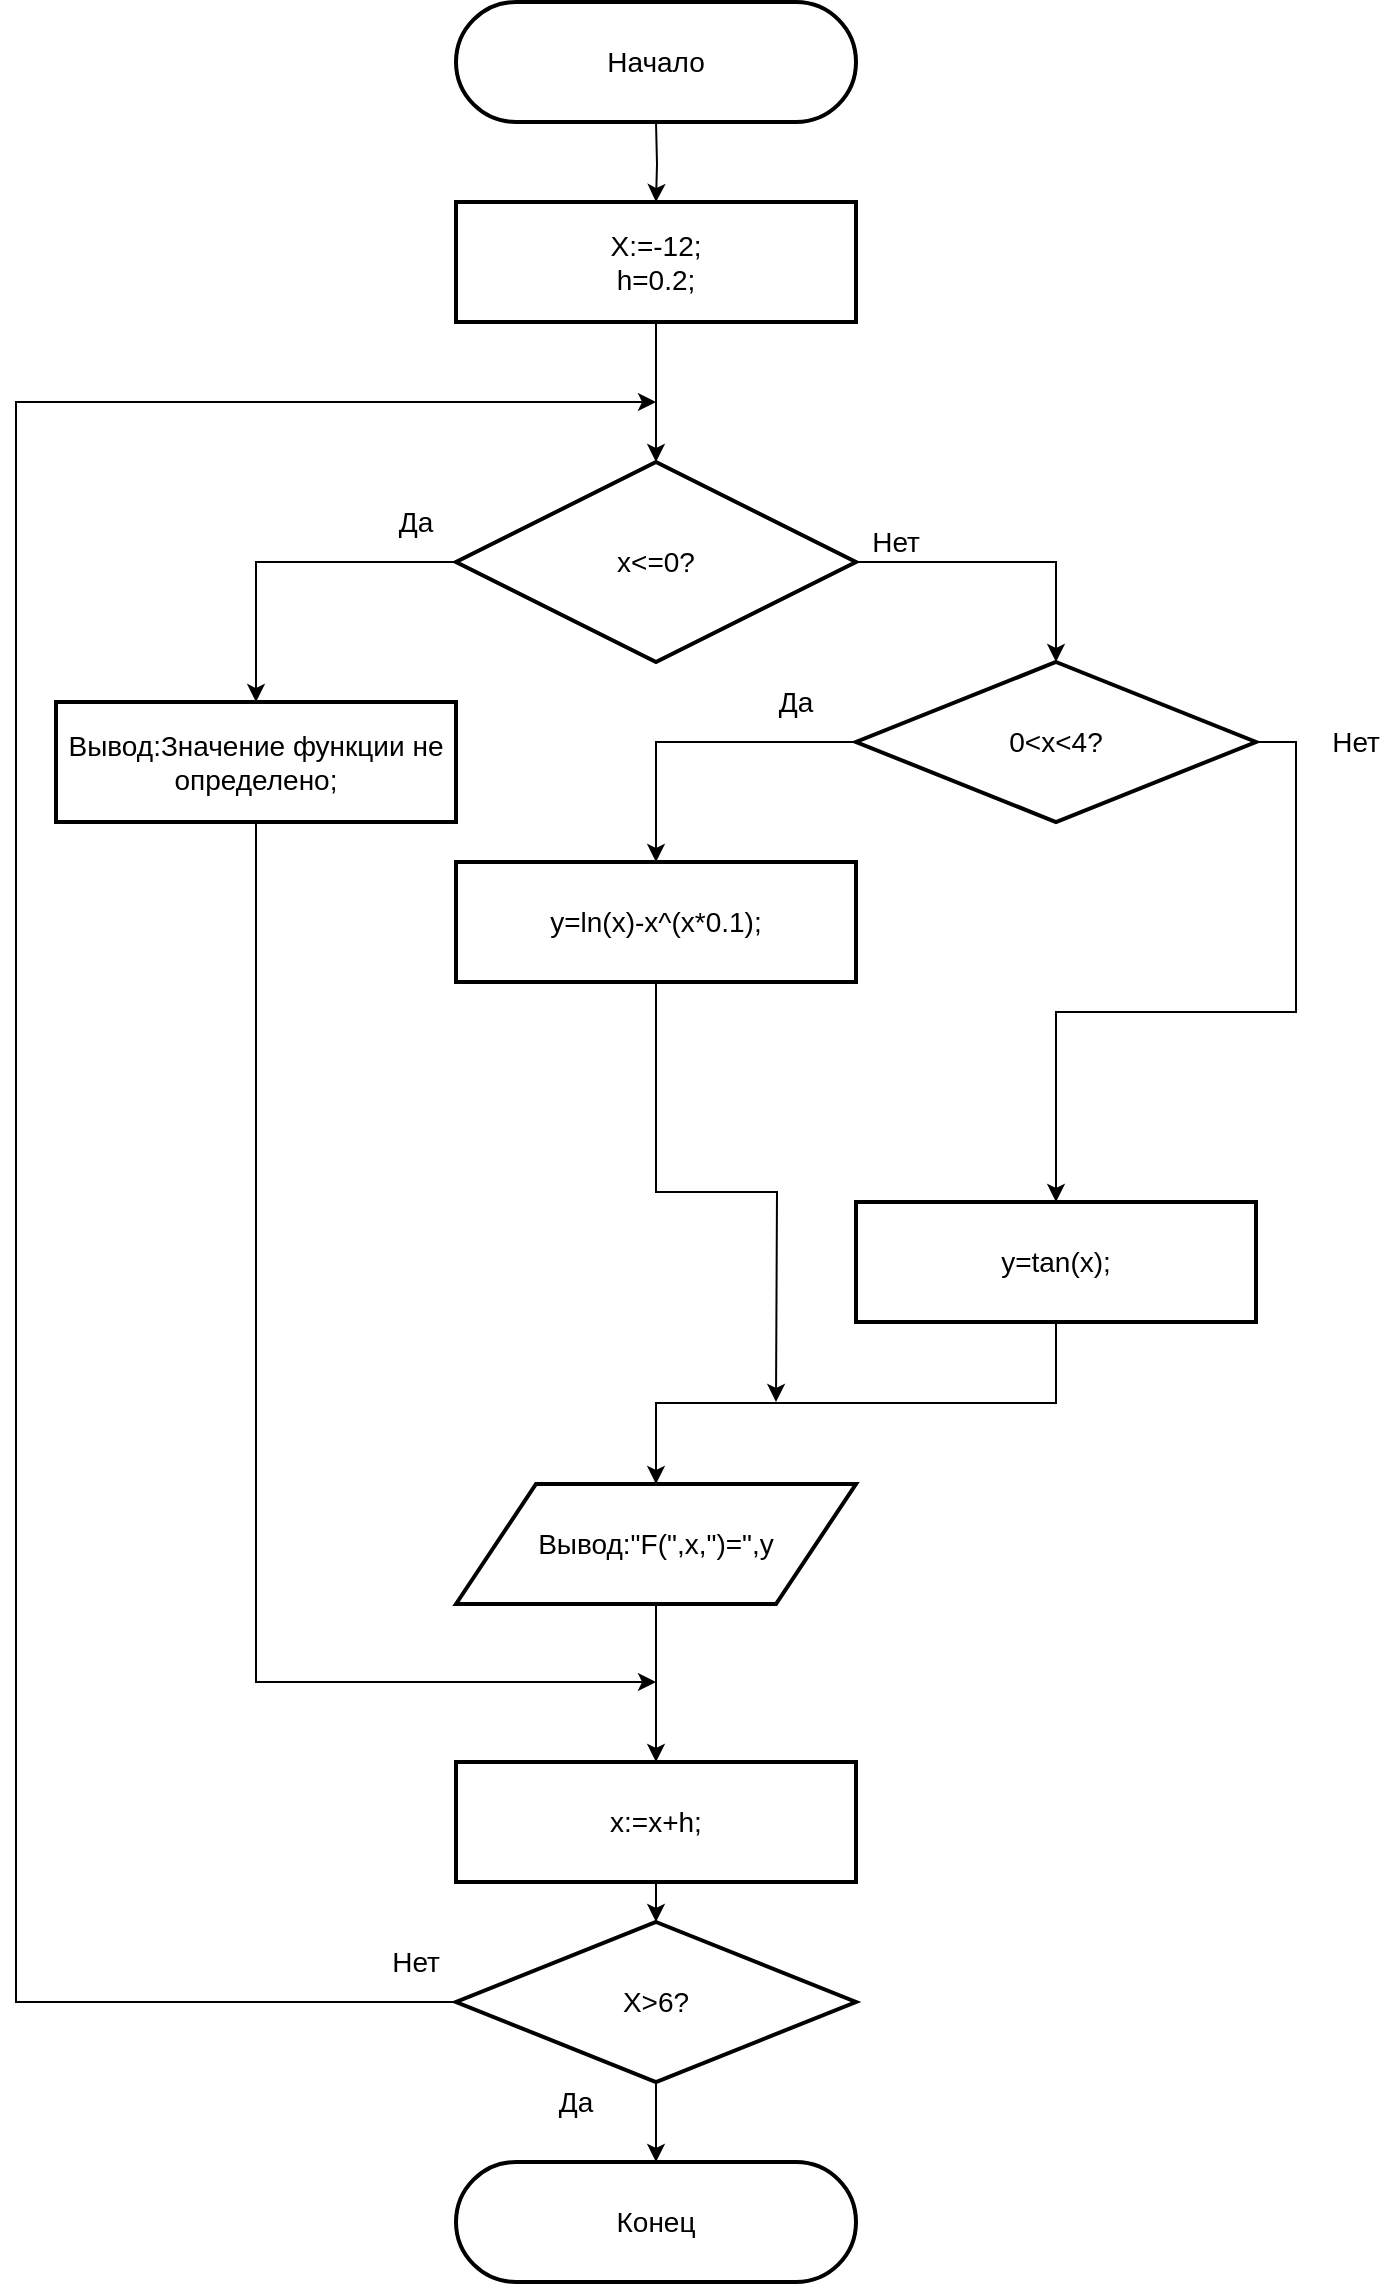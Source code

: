 <mxfile version="12.1.3" type="device" pages="1"><diagram id="d8uCixGC3n60Kq9n9JAO" name="Страница 1"><mxGraphModel dx="1360" dy="779" grid="1" gridSize="10" guides="1" tooltips="1" connect="1" arrows="1" fold="1" page="1" pageScale="1" pageWidth="827" pageHeight="1169" math="0" shadow="0"><root><mxCell id="0"/><mxCell id="1" parent="0"/><mxCell id="gHJxnsyCvf5VMqlT8pQ_-3" style="edgeStyle=orthogonalEdgeStyle;rounded=0;orthogonalLoop=1;jettySize=auto;html=1;exitX=0.5;exitY=1;exitDx=0;exitDy=0;exitPerimeter=0;entryX=0.5;entryY=0;entryDx=0;entryDy=0;" parent="1" target="gHJxnsyCvf5VMqlT8pQ_-2" edge="1"><mxGeometry relative="1" as="geometry"><mxPoint x="370" y="70" as="sourcePoint"/></mxGeometry></mxCell><mxCell id="gHJxnsyCvf5VMqlT8pQ_-5" style="edgeStyle=orthogonalEdgeStyle;rounded=0;orthogonalLoop=1;jettySize=auto;html=1;exitX=0.5;exitY=1;exitDx=0;exitDy=0;entryX=0.5;entryY=0;entryDx=0;entryDy=0;entryPerimeter=0;" parent="1" source="gHJxnsyCvf5VMqlT8pQ_-2" target="gHJxnsyCvf5VMqlT8pQ_-4" edge="1"><mxGeometry relative="1" as="geometry"/></mxCell><mxCell id="gHJxnsyCvf5VMqlT8pQ_-2" value="X:=-12;&lt;br&gt;h=0.2;" style="rounded=0;whiteSpace=wrap;html=1;rotation=0;perimeterSpacing=0;strokeWidth=2;fontSize=14;" parent="1" vertex="1"><mxGeometry x="270" y="110" width="200" height="60" as="geometry"/></mxCell><mxCell id="gHJxnsyCvf5VMqlT8pQ_-7" style="edgeStyle=orthogonalEdgeStyle;rounded=0;orthogonalLoop=1;jettySize=auto;html=1;exitX=0;exitY=0.5;exitDx=0;exitDy=0;exitPerimeter=0;" parent="1" source="gHJxnsyCvf5VMqlT8pQ_-4" target="gHJxnsyCvf5VMqlT8pQ_-6" edge="1"><mxGeometry relative="1" as="geometry"/></mxCell><mxCell id="gHJxnsyCvf5VMqlT8pQ_-9" style="edgeStyle=orthogonalEdgeStyle;rounded=0;orthogonalLoop=1;jettySize=auto;html=1;exitX=1;exitY=0.5;exitDx=0;exitDy=0;exitPerimeter=0;" parent="1" source="gHJxnsyCvf5VMqlT8pQ_-4" target="gHJxnsyCvf5VMqlT8pQ_-8" edge="1"><mxGeometry relative="1" as="geometry"/></mxCell><mxCell id="gHJxnsyCvf5VMqlT8pQ_-4" value="x&amp;lt;=0?" style="strokeWidth=2;html=1;shape=mxgraph.flowchart.decision;whiteSpace=wrap;fontSize=14;" parent="1" vertex="1"><mxGeometry x="270" y="240" width="200" height="100" as="geometry"/></mxCell><mxCell id="gHJxnsyCvf5VMqlT8pQ_-21" style="edgeStyle=orthogonalEdgeStyle;rounded=0;orthogonalLoop=1;jettySize=auto;html=1;exitX=0.5;exitY=1;exitDx=0;exitDy=0;fontSize=14;" parent="1" source="gHJxnsyCvf5VMqlT8pQ_-6" edge="1"><mxGeometry relative="1" as="geometry"><mxPoint x="370" y="850" as="targetPoint"/><Array as="points"><mxPoint x="170" y="850"/></Array></mxGeometry></mxCell><mxCell id="gHJxnsyCvf5VMqlT8pQ_-6" value="Вывод:Значение функции не определено;" style="rounded=0;whiteSpace=wrap;html=1;strokeWidth=2;fontSize=14;" parent="1" vertex="1"><mxGeometry x="70" y="360" width="200" height="60" as="geometry"/></mxCell><mxCell id="gHJxnsyCvf5VMqlT8pQ_-11" style="edgeStyle=orthogonalEdgeStyle;rounded=0;orthogonalLoop=1;jettySize=auto;html=1;exitX=0;exitY=0.5;exitDx=0;exitDy=0;" parent="1" source="gHJxnsyCvf5VMqlT8pQ_-8" target="gHJxnsyCvf5VMqlT8pQ_-10" edge="1"><mxGeometry relative="1" as="geometry"/></mxCell><mxCell id="gHJxnsyCvf5VMqlT8pQ_-13" style="edgeStyle=orthogonalEdgeStyle;rounded=0;orthogonalLoop=1;jettySize=auto;html=1;exitX=1;exitY=0.5;exitDx=0;exitDy=0;entryX=0.5;entryY=0;entryDx=0;entryDy=0;fontSize=14;" parent="1" source="gHJxnsyCvf5VMqlT8pQ_-8" target="gHJxnsyCvf5VMqlT8pQ_-14" edge="1"><mxGeometry relative="1" as="geometry"><mxPoint x="670" y="470" as="targetPoint"/></mxGeometry></mxCell><mxCell id="gHJxnsyCvf5VMqlT8pQ_-8" value="0&amp;lt;x&amp;lt;4?" style="rhombus;whiteSpace=wrap;html=1;strokeWidth=2;fontSize=14;" parent="1" vertex="1"><mxGeometry x="470" y="340" width="200" height="80" as="geometry"/></mxCell><mxCell id="gHJxnsyCvf5VMqlT8pQ_-18" style="edgeStyle=orthogonalEdgeStyle;rounded=0;orthogonalLoop=1;jettySize=auto;html=1;exitX=0.5;exitY=1;exitDx=0;exitDy=0;fontSize=14;" parent="1" source="gHJxnsyCvf5VMqlT8pQ_-10" edge="1"><mxGeometry relative="1" as="geometry"><mxPoint x="430" y="710" as="targetPoint"/></mxGeometry></mxCell><mxCell id="gHJxnsyCvf5VMqlT8pQ_-10" value="y=ln(x)-x^(x*0.1);" style="rounded=0;whiteSpace=wrap;html=1;strokeWidth=2;fontSize=14;" parent="1" vertex="1"><mxGeometry x="270" y="440" width="200" height="60" as="geometry"/></mxCell><mxCell id="gHJxnsyCvf5VMqlT8pQ_-17" style="edgeStyle=orthogonalEdgeStyle;rounded=0;orthogonalLoop=1;jettySize=auto;html=1;exitX=0.5;exitY=1;exitDx=0;exitDy=0;fontSize=14;" parent="1" source="gHJxnsyCvf5VMqlT8pQ_-14" target="gHJxnsyCvf5VMqlT8pQ_-16" edge="1"><mxGeometry relative="1" as="geometry"/></mxCell><mxCell id="gHJxnsyCvf5VMqlT8pQ_-14" value="y=tan(x);" style="rounded=0;whiteSpace=wrap;html=1;strokeWidth=2;fontSize=14;" parent="1" vertex="1"><mxGeometry x="470" y="610" width="200" height="60" as="geometry"/></mxCell><mxCell id="gHJxnsyCvf5VMqlT8pQ_-20" style="edgeStyle=orthogonalEdgeStyle;rounded=0;orthogonalLoop=1;jettySize=auto;html=1;exitX=0.5;exitY=1;exitDx=0;exitDy=0;fontSize=14;" parent="1" source="gHJxnsyCvf5VMqlT8pQ_-16" target="gHJxnsyCvf5VMqlT8pQ_-19" edge="1"><mxGeometry relative="1" as="geometry"/></mxCell><mxCell id="gHJxnsyCvf5VMqlT8pQ_-16" value="Вывод:&quot;F(&quot;,x,&quot;)=&quot;,y" style="shape=parallelogram;perimeter=parallelogramPerimeter;whiteSpace=wrap;html=1;strokeWidth=2;fontSize=14;" parent="1" vertex="1"><mxGeometry x="270" y="751" width="200" height="60" as="geometry"/></mxCell><mxCell id="gHJxnsyCvf5VMqlT8pQ_-23" style="edgeStyle=orthogonalEdgeStyle;rounded=0;orthogonalLoop=1;jettySize=auto;html=1;exitX=0.5;exitY=1;exitDx=0;exitDy=0;entryX=0.5;entryY=0;entryDx=0;entryDy=0;fontSize=14;" parent="1" source="gHJxnsyCvf5VMqlT8pQ_-19" target="gHJxnsyCvf5VMqlT8pQ_-22" edge="1"><mxGeometry relative="1" as="geometry"/></mxCell><mxCell id="gHJxnsyCvf5VMqlT8pQ_-19" value="x:=x+h;" style="rounded=0;whiteSpace=wrap;html=1;strokeWidth=2;fontSize=14;" parent="1" vertex="1"><mxGeometry x="270" y="890" width="200" height="60" as="geometry"/></mxCell><mxCell id="gHJxnsyCvf5VMqlT8pQ_-24" style="edgeStyle=orthogonalEdgeStyle;rounded=0;orthogonalLoop=1;jettySize=auto;html=1;exitX=0;exitY=0.5;exitDx=0;exitDy=0;fontSize=14;" parent="1" source="gHJxnsyCvf5VMqlT8pQ_-22" edge="1"><mxGeometry relative="1" as="geometry"><mxPoint x="370" y="210" as="targetPoint"/><Array as="points"><mxPoint x="50" y="1010"/><mxPoint x="50" y="210"/></Array></mxGeometry></mxCell><mxCell id="L1qDjEJ2l7D7ssjDj2XA-3" style="edgeStyle=orthogonalEdgeStyle;rounded=0;orthogonalLoop=1;jettySize=auto;html=1;exitX=0.5;exitY=1;exitDx=0;exitDy=0;entryX=0.5;entryY=0;entryDx=0;entryDy=0;entryPerimeter=0;" edge="1" parent="1" source="gHJxnsyCvf5VMqlT8pQ_-22"><mxGeometry relative="1" as="geometry"><mxPoint x="370" y="1090" as="targetPoint"/></mxGeometry></mxCell><mxCell id="gHJxnsyCvf5VMqlT8pQ_-22" value="X&amp;gt;6?" style="rhombus;whiteSpace=wrap;html=1;strokeWidth=2;fontSize=14;" parent="1" vertex="1"><mxGeometry x="270" y="970" width="200" height="80" as="geometry"/></mxCell><mxCell id="gHJxnsyCvf5VMqlT8pQ_-28" value="Да" style="text;html=1;strokeColor=none;fillColor=none;align=center;verticalAlign=middle;whiteSpace=wrap;rounded=0;fontSize=14;" parent="1" vertex="1"><mxGeometry x="310" y="1050" width="40" height="20" as="geometry"/></mxCell><mxCell id="gHJxnsyCvf5VMqlT8pQ_-29" value="Нет" style="text;html=1;strokeColor=none;fillColor=none;align=center;verticalAlign=middle;whiteSpace=wrap;rounded=0;fontSize=14;" parent="1" vertex="1"><mxGeometry x="230" y="980" width="40" height="20" as="geometry"/></mxCell><mxCell id="gHJxnsyCvf5VMqlT8pQ_-33" value="Нет" style="text;html=1;strokeColor=none;fillColor=none;align=center;verticalAlign=middle;whiteSpace=wrap;rounded=0;fontSize=14;" parent="1" vertex="1"><mxGeometry x="700" y="370" width="40" height="20" as="geometry"/></mxCell><mxCell id="gHJxnsyCvf5VMqlT8pQ_-34" value="Нет" style="text;html=1;strokeColor=none;fillColor=none;align=center;verticalAlign=middle;whiteSpace=wrap;rounded=0;fontSize=14;" parent="1" vertex="1"><mxGeometry x="470" y="270" width="40" height="20" as="geometry"/></mxCell><mxCell id="gHJxnsyCvf5VMqlT8pQ_-36" value="Да" style="text;html=1;strokeColor=none;fillColor=none;align=center;verticalAlign=middle;whiteSpace=wrap;rounded=0;fontSize=14;" parent="1" vertex="1"><mxGeometry x="230" y="260" width="40" height="20" as="geometry"/></mxCell><mxCell id="gHJxnsyCvf5VMqlT8pQ_-37" value="Да" style="text;html=1;strokeColor=none;fillColor=none;align=center;verticalAlign=middle;whiteSpace=wrap;rounded=0;fontSize=14;" parent="1" vertex="1"><mxGeometry x="420" y="350" width="40" height="20" as="geometry"/></mxCell><mxCell id="L1qDjEJ2l7D7ssjDj2XA-4" value="&lt;span style=&quot;white-space: normal&quot;&gt;Конец&lt;/span&gt;" style="rounded=1;whiteSpace=wrap;html=1;fontSize=14;strokeWidth=2;arcSize=50;" vertex="1" parent="1"><mxGeometry x="270" y="1090" width="200" height="60" as="geometry"/></mxCell><mxCell id="L1qDjEJ2l7D7ssjDj2XA-6" value="Начало" style="rounded=1;whiteSpace=wrap;html=1;fontSize=14;strokeWidth=2;arcSize=50;" vertex="1" parent="1"><mxGeometry x="270" y="10" width="200" height="60" as="geometry"/></mxCell></root></mxGraphModel></diagram></mxfile>